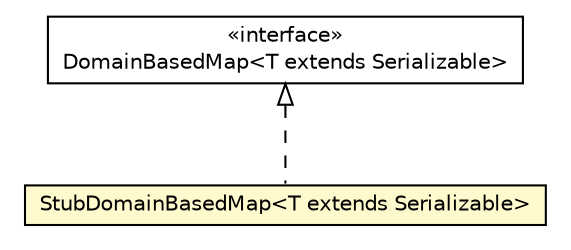 #!/usr/local/bin/dot
#
# Class diagram 
# Generated by UMLGraph version 5.1 (http://www.umlgraph.org/)
#

digraph G {
	edge [fontname="Helvetica",fontsize=10,labelfontname="Helvetica",labelfontsize=10];
	node [fontname="Helvetica",fontsize=10,shape=plaintext];
	nodesep=0.25;
	ranksep=0.5;
	// pt.ist.fenixframework.dml.runtime.StubDomainBasedMap<T extends java.io.Serializable>
	c48950 [label=<<table title="pt.ist.fenixframework.dml.runtime.StubDomainBasedMap" border="0" cellborder="1" cellspacing="0" cellpadding="2" port="p" bgcolor="lemonChiffon" href="./StubDomainBasedMap.html">
		<tr><td><table border="0" cellspacing="0" cellpadding="1">
<tr><td align="center" balign="center"> StubDomainBasedMap&lt;T extends Serializable&gt; </td></tr>
		</table></td></tr>
		</table>>, fontname="Helvetica", fontcolor="black", fontsize=10.0];
	// pt.ist.fenixframework.dml.runtime.DomainBasedMap<T extends java.io.Serializable>
	c48962 [label=<<table title="pt.ist.fenixframework.dml.runtime.DomainBasedMap" border="0" cellborder="1" cellspacing="0" cellpadding="2" port="p" href="./DomainBasedMap.html">
		<tr><td><table border="0" cellspacing="0" cellpadding="1">
<tr><td align="center" balign="center"> &#171;interface&#187; </td></tr>
<tr><td align="center" balign="center"> DomainBasedMap&lt;T extends Serializable&gt; </td></tr>
		</table></td></tr>
		</table>>, fontname="Helvetica", fontcolor="black", fontsize=10.0];
	//pt.ist.fenixframework.dml.runtime.StubDomainBasedMap<T extends java.io.Serializable> implements pt.ist.fenixframework.dml.runtime.DomainBasedMap<T extends java.io.Serializable>
	c48962:p -> c48950:p [dir=back,arrowtail=empty,style=dashed];
}

